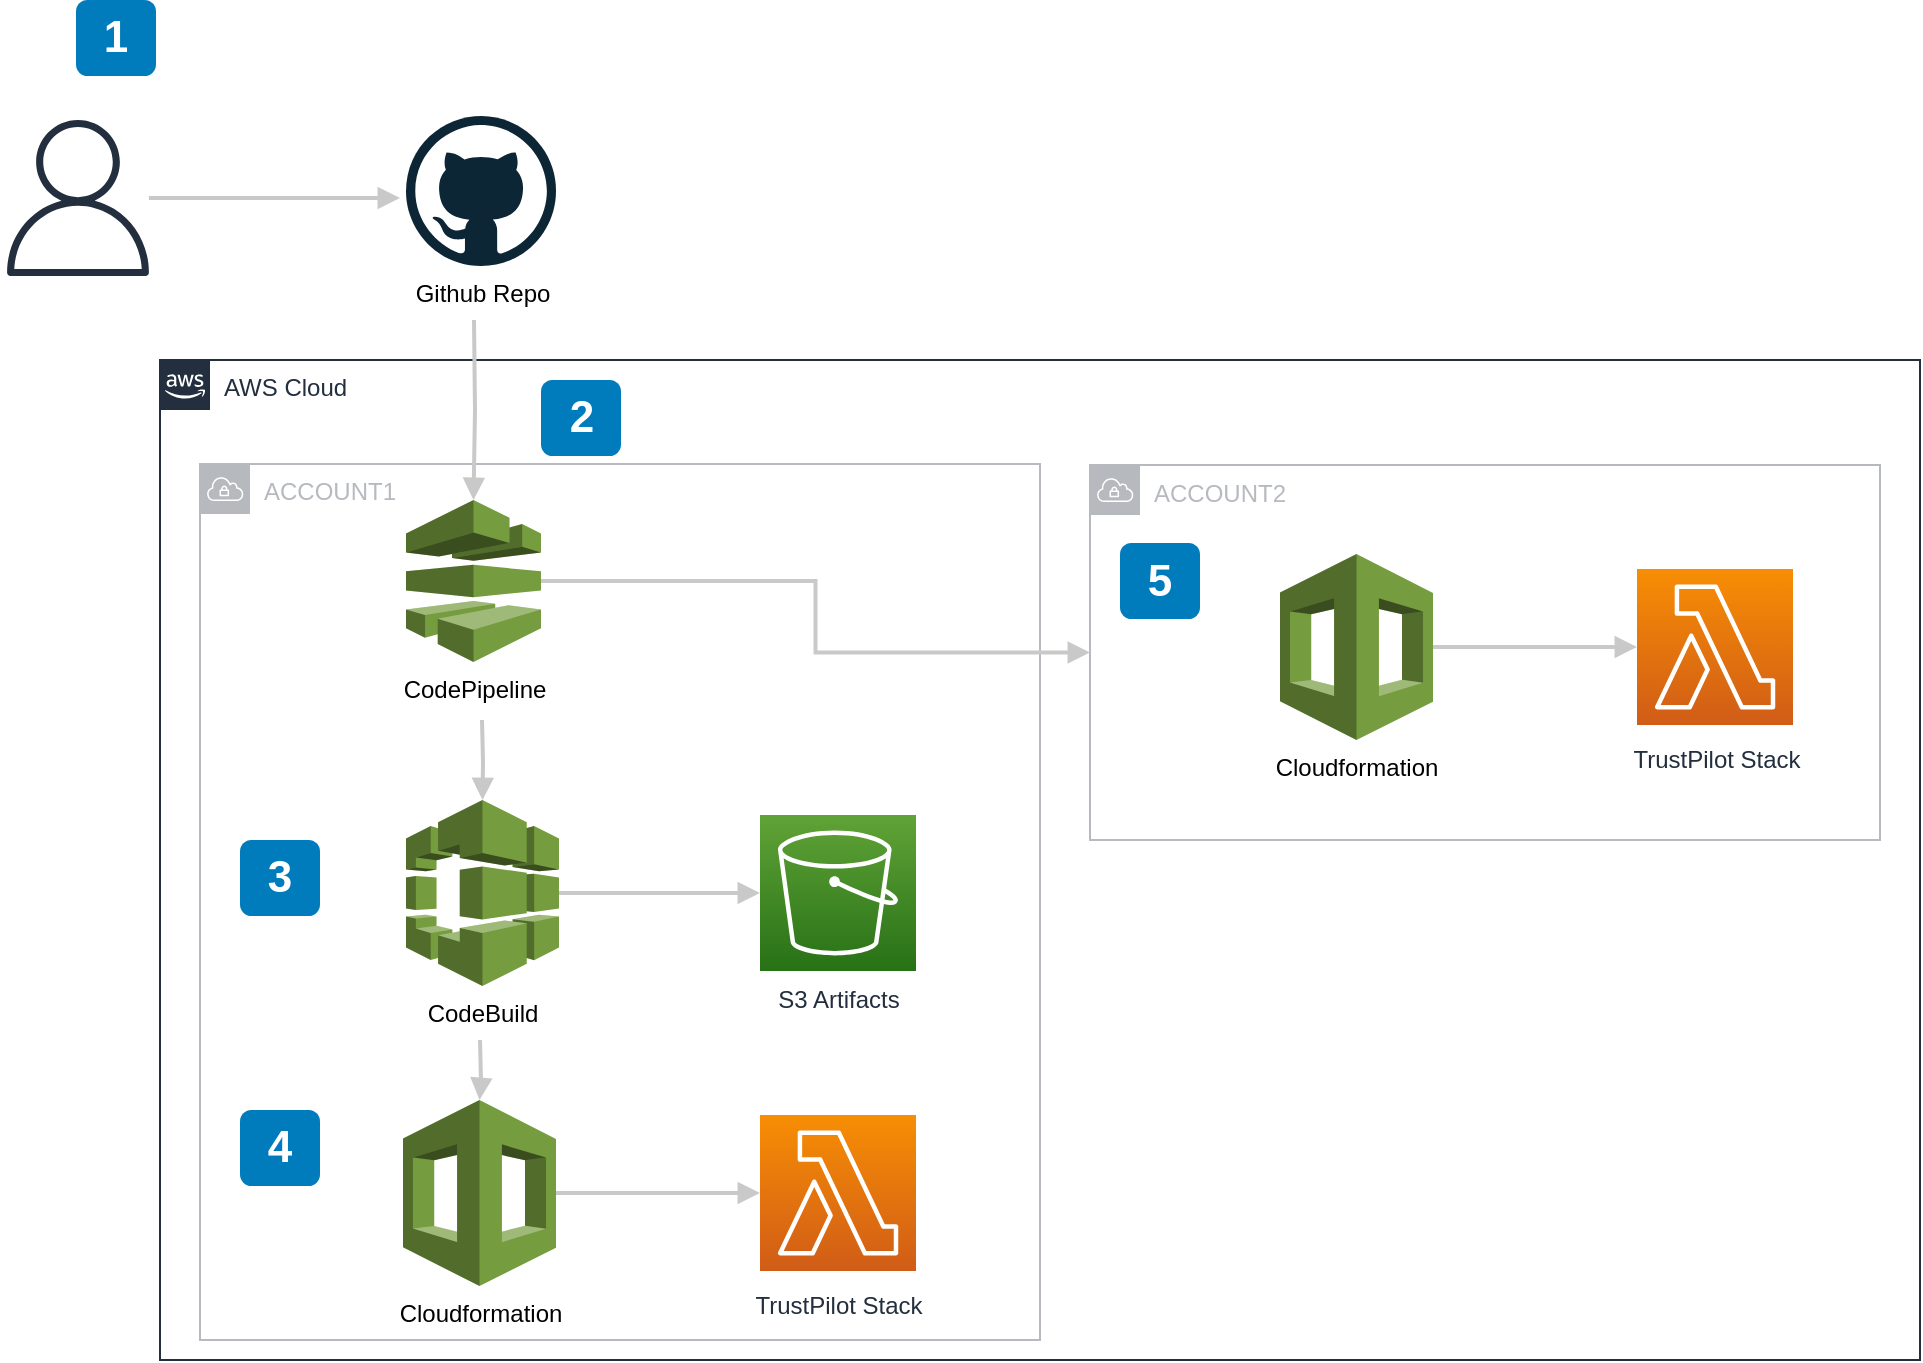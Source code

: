 <mxfile version="14.6.13" type="device"><diagram id="Ht1M8jgEwFfnCIfOTk4-" name="Page-1"><mxGraphModel dx="1086" dy="926" grid="1" gridSize="10" guides="1" tooltips="1" connect="1" arrows="1" fold="1" page="1" pageScale="1" pageWidth="1169" pageHeight="827" math="0" shadow="0"><root><mxCell id="0"/><mxCell id="1" parent="0"/><mxCell id="vFIv0MT6T020fHXELcLC-30" value="AWS Cloud" style="points=[[0,0],[0.25,0],[0.5,0],[0.75,0],[1,0],[1,0.25],[1,0.5],[1,0.75],[1,1],[0.75,1],[0.5,1],[0.25,1],[0,1],[0,0.75],[0,0.5],[0,0.25]];outlineConnect=0;gradientColor=none;html=1;whiteSpace=wrap;fontSize=12;fontStyle=0;shape=mxgraph.aws4.group;grIcon=mxgraph.aws4.group_aws_cloud_alt;strokeColor=#232F3E;fillColor=none;verticalAlign=top;align=left;spacingLeft=30;fontColor=#232F3E;dashed=0;" parent="1" vertex="1"><mxGeometry x="120" y="280" width="880" height="500" as="geometry"/></mxCell><mxCell id="PgQ1FEW0ik_Hut2XIGSk-22" value="ACCOUNT2" style="outlineConnect=0;gradientColor=none;html=1;whiteSpace=wrap;fontSize=12;fontStyle=0;shape=mxgraph.aws4.group;grIcon=mxgraph.aws4.group_vpc;strokeColor=#B6BABF;fillColor=none;verticalAlign=top;align=left;spacingLeft=30;fontColor=#B6BABF;dashed=0;" parent="1" vertex="1"><mxGeometry x="585" y="332.5" width="395" height="187.5" as="geometry"/></mxCell><mxCell id="PgQ1FEW0ik_Hut2XIGSk-13" value="ACCOUNT1" style="outlineConnect=0;gradientColor=none;html=1;whiteSpace=wrap;fontSize=12;fontStyle=0;shape=mxgraph.aws4.group;grIcon=mxgraph.aws4.group_vpc;strokeColor=#B6BABF;fillColor=none;verticalAlign=top;align=left;spacingLeft=30;fontColor=#B6BABF;dashed=0;" parent="1" vertex="1"><mxGeometry x="140" y="332" width="420" height="438" as="geometry"/></mxCell><mxCell id="vFIv0MT6T020fHXELcLC-6" style="edgeStyle=orthogonalEdgeStyle;rounded=0;orthogonalLoop=1;jettySize=auto;html=1;entryX=0;entryY=0.5;entryDx=0;entryDy=0;entryPerimeter=0;startArrow=none;startFill=0;endArrow=block;endFill=1;strokeColor=#C9C9C9;strokeWidth=2;" parent="1" source="vFIv0MT6T020fHXELcLC-1" edge="1"><mxGeometry relative="1" as="geometry"><mxPoint x="240.0" y="199" as="targetPoint"/></mxGeometry></mxCell><mxCell id="vFIv0MT6T020fHXELcLC-1" value="" style="outlineConnect=0;fontColor=#232F3E;gradientColor=none;fillColor=#232F3E;strokeColor=none;dashed=0;verticalLabelPosition=bottom;verticalAlign=top;align=center;html=1;fontSize=12;fontStyle=0;aspect=fixed;pointerEvents=1;shape=mxgraph.aws4.user;" parent="1" vertex="1"><mxGeometry x="40" y="160" width="78" height="78" as="geometry"/></mxCell><mxCell id="vFIv0MT6T020fHXELcLC-4" value="TrustPilot Stack" style="outlineConnect=0;fontColor=#232F3E;gradientColor=#F78E04;gradientDirection=north;fillColor=#D05C17;strokeColor=#ffffff;dashed=0;verticalLabelPosition=bottom;verticalAlign=top;align=center;html=1;fontSize=12;fontStyle=0;aspect=fixed;shape=mxgraph.aws4.resourceIcon;resIcon=mxgraph.aws4.lambda;labelBackgroundColor=#ffffff;spacingTop=3;" parent="1" vertex="1"><mxGeometry x="420" y="657.5" width="78" height="78" as="geometry"/></mxCell><mxCell id="vFIv0MT6T020fHXELcLC-24" value="1" style="rounded=1;whiteSpace=wrap;html=1;fillColor=#007CBD;strokeColor=none;fontColor=#FFFFFF;fontStyle=1;fontSize=22;" parent="1" vertex="1"><mxGeometry x="78" y="100" width="40" height="38" as="geometry"/></mxCell><mxCell id="vFIv0MT6T020fHXELcLC-25" value="2" style="rounded=1;whiteSpace=wrap;html=1;fillColor=#007CBD;strokeColor=none;fontColor=#FFFFFF;fontStyle=1;fontSize=22;" parent="1" vertex="1"><mxGeometry x="310.5" y="290" width="40" height="38" as="geometry"/></mxCell><mxCell id="vFIv0MT6T020fHXELcLC-26" value="3" style="rounded=1;whiteSpace=wrap;html=1;fillColor=#007CBD;strokeColor=none;fontColor=#FFFFFF;fontStyle=1;fontSize=22;" parent="1" vertex="1"><mxGeometry x="160" y="520" width="40" height="38" as="geometry"/></mxCell><mxCell id="vFIv0MT6T020fHXELcLC-28" value="4" style="rounded=1;whiteSpace=wrap;html=1;fillColor=#007CBD;strokeColor=none;fontColor=#FFFFFF;fontStyle=1;fontSize=22;" parent="1" vertex="1"><mxGeometry x="160" y="655" width="40" height="38" as="geometry"/></mxCell><mxCell id="PgQ1FEW0ik_Hut2XIGSk-4" value="" style="edgeStyle=orthogonalEdgeStyle;rounded=0;orthogonalLoop=1;jettySize=auto;html=1;startFill=0;endArrow=block;endFill=1;strokeColor=#C9C9C9;strokeWidth=2;" parent="1" target="PgQ1FEW0ik_Hut2XIGSk-2" edge="1"><mxGeometry relative="1" as="geometry"><mxPoint x="277" y="260" as="sourcePoint"/></mxGeometry></mxCell><mxCell id="PgQ1FEW0ik_Hut2XIGSk-1" value="Github Repo" style="dashed=0;outlineConnect=0;html=1;align=center;labelPosition=center;verticalLabelPosition=bottom;verticalAlign=top;shape=mxgraph.weblogos.github" parent="1" vertex="1"><mxGeometry x="243" y="158" width="75" height="75" as="geometry"/></mxCell><mxCell id="PgQ1FEW0ik_Hut2XIGSk-7" value="" style="edgeStyle=orthogonalEdgeStyle;rounded=0;orthogonalLoop=1;jettySize=auto;html=1;startFill=0;endArrow=block;endFill=1;strokeColor=#C9C9C9;strokeWidth=2;" parent="1" target="PgQ1FEW0ik_Hut2XIGSk-5" edge="1"><mxGeometry relative="1" as="geometry"><mxPoint x="281" y="460" as="sourcePoint"/></mxGeometry></mxCell><mxCell id="PgQ1FEW0ik_Hut2XIGSk-24" style="edgeStyle=orthogonalEdgeStyle;rounded=0;orthogonalLoop=1;jettySize=auto;html=1;exitX=1;exitY=0.5;exitDx=0;exitDy=0;exitPerimeter=0;startFill=0;endArrow=block;endFill=1;strokeColor=#C9C9C9;strokeWidth=2;" parent="1" source="PgQ1FEW0ik_Hut2XIGSk-2" target="PgQ1FEW0ik_Hut2XIGSk-22" edge="1"><mxGeometry relative="1" as="geometry"/></mxCell><mxCell id="PgQ1FEW0ik_Hut2XIGSk-2" value="CodePipeline" style="outlineConnect=0;dashed=0;verticalLabelPosition=bottom;verticalAlign=top;align=center;html=1;shape=mxgraph.aws3.codepipeline;fillColor=#759C3E;gradientColor=none;" parent="1" vertex="1"><mxGeometry x="243" y="350" width="67.5" height="81" as="geometry"/></mxCell><mxCell id="PgQ1FEW0ik_Hut2XIGSk-9" value="" style="edgeStyle=orthogonalEdgeStyle;rounded=0;orthogonalLoop=1;jettySize=auto;html=1;startFill=0;endArrow=block;endFill=1;strokeColor=#C9C9C9;strokeWidth=2;" parent="1" source="PgQ1FEW0ik_Hut2XIGSk-5" target="PgQ1FEW0ik_Hut2XIGSk-8" edge="1"><mxGeometry relative="1" as="geometry"/></mxCell><mxCell id="PgQ1FEW0ik_Hut2XIGSk-11" value="" style="edgeStyle=orthogonalEdgeStyle;rounded=0;orthogonalLoop=1;jettySize=auto;html=1;startFill=0;endArrow=block;endFill=1;strokeColor=#C9C9C9;strokeWidth=2;" parent="1" target="PgQ1FEW0ik_Hut2XIGSk-10" edge="1"><mxGeometry relative="1" as="geometry"><mxPoint x="280" y="620" as="sourcePoint"/></mxGeometry></mxCell><mxCell id="PgQ1FEW0ik_Hut2XIGSk-5" value="CodeBuild" style="outlineConnect=0;dashed=0;verticalLabelPosition=bottom;verticalAlign=top;align=center;html=1;shape=mxgraph.aws3.codebuild;fillColor=#759C3E;gradientColor=none;" parent="1" vertex="1"><mxGeometry x="243" y="500" width="76.5" height="93" as="geometry"/></mxCell><mxCell id="PgQ1FEW0ik_Hut2XIGSk-8" value="S3 Artifacts" style="points=[[0,0,0],[0.25,0,0],[0.5,0,0],[0.75,0,0],[1,0,0],[0,1,0],[0.25,1,0],[0.5,1,0],[0.75,1,0],[1,1,0],[0,0.25,0],[0,0.5,0],[0,0.75,0],[1,0.25,0],[1,0.5,0],[1,0.75,0]];outlineConnect=0;fontColor=#232F3E;gradientColor=#60A337;gradientDirection=north;fillColor=#277116;strokeColor=#ffffff;dashed=0;verticalLabelPosition=bottom;verticalAlign=top;align=center;html=1;fontSize=12;fontStyle=0;aspect=fixed;shape=mxgraph.aws4.resourceIcon;resIcon=mxgraph.aws4.s3;" parent="1" vertex="1"><mxGeometry x="420" y="507.5" width="78" height="78" as="geometry"/></mxCell><mxCell id="PgQ1FEW0ik_Hut2XIGSk-12" value="" style="edgeStyle=orthogonalEdgeStyle;rounded=0;orthogonalLoop=1;jettySize=auto;html=1;startFill=0;endArrow=block;endFill=1;strokeColor=#C9C9C9;strokeWidth=2;" parent="1" source="PgQ1FEW0ik_Hut2XIGSk-10" target="vFIv0MT6T020fHXELcLC-4" edge="1"><mxGeometry relative="1" as="geometry"/></mxCell><mxCell id="PgQ1FEW0ik_Hut2XIGSk-10" value="Cloudformation" style="outlineConnect=0;dashed=0;verticalLabelPosition=bottom;verticalAlign=top;align=center;html=1;shape=mxgraph.aws3.cloudformation;fillColor=#759C3E;gradientColor=none;" parent="1" vertex="1"><mxGeometry x="241.5" y="650" width="76.5" height="93" as="geometry"/></mxCell><mxCell id="PgQ1FEW0ik_Hut2XIGSk-14" value="TrustPilot Stack" style="outlineConnect=0;fontColor=#232F3E;gradientColor=#F78E04;gradientDirection=north;fillColor=#D05C17;strokeColor=#ffffff;dashed=0;verticalLabelPosition=bottom;verticalAlign=top;align=center;html=1;fontSize=12;fontStyle=0;aspect=fixed;shape=mxgraph.aws4.resourceIcon;resIcon=mxgraph.aws4.lambda;labelBackgroundColor=#ffffff;spacingTop=3;" parent="1" vertex="1"><mxGeometry x="858.5" y="384.5" width="78" height="78" as="geometry"/></mxCell><mxCell id="PgQ1FEW0ik_Hut2XIGSk-15" value="5" style="rounded=1;whiteSpace=wrap;html=1;fillColor=#007CBD;strokeColor=none;fontColor=#FFFFFF;fontStyle=1;fontSize=22;" parent="1" vertex="1"><mxGeometry x="600" y="371.5" width="40" height="38" as="geometry"/></mxCell><mxCell id="PgQ1FEW0ik_Hut2XIGSk-16" value="" style="edgeStyle=orthogonalEdgeStyle;rounded=0;orthogonalLoop=1;jettySize=auto;html=1;startFill=0;endArrow=block;endFill=1;strokeColor=#C9C9C9;strokeWidth=2;" parent="1" source="PgQ1FEW0ik_Hut2XIGSk-17" target="PgQ1FEW0ik_Hut2XIGSk-14" edge="1"><mxGeometry relative="1" as="geometry"/></mxCell><mxCell id="PgQ1FEW0ik_Hut2XIGSk-17" value="Cloudformation" style="outlineConnect=0;dashed=0;verticalLabelPosition=bottom;verticalAlign=top;align=center;html=1;shape=mxgraph.aws3.cloudformation;fillColor=#759C3E;gradientColor=none;" parent="1" vertex="1"><mxGeometry x="680" y="377" width="76.5" height="93" as="geometry"/></mxCell></root></mxGraphModel></diagram></mxfile>